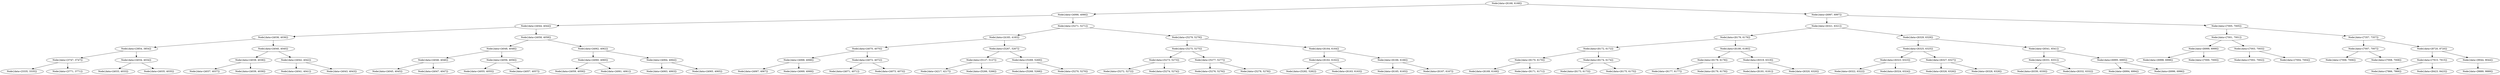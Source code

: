 digraph G{
1558374977 [label="Node{data=[6168, 6168]}"]
1558374977 -> 1289758893
1289758893 [label="Node{data=[4066, 4066]}"]
1289758893 -> 1924059098
1924059098 [label="Node{data=[4044, 4044]}"]
1924059098 -> 752745461
752745461 [label="Node{data=[4036, 4036]}"]
752745461 -> 1738980557
1738980557 [label="Node{data=[3854, 3854]}"]
1738980557 -> 718165460
718165460 [label="Node{data=[3747, 3747]}"]
718165460 -> 773492552
773492552 [label="Node{data=[3335, 3335]}"]
718165460 -> 1834732333
1834732333 [label="Node{data=[3771, 3771]}"]
1738980557 -> 1061765791
1061765791 [label="Node{data=[4034, 4034]}"]
1061765791 -> 1743896663
1743896663 [label="Node{data=[4033, 4033]}"]
1061765791 -> 501965614
501965614 [label="Node{data=[4035, 4035]}"]
752745461 -> 786088221
786088221 [label="Node{data=[4040, 4040]}"]
786088221 -> 1534206947
1534206947 [label="Node{data=[4038, 4038]}"]
1534206947 -> 845722530
845722530 [label="Node{data=[4037, 4037]}"]
1534206947 -> 1960596690
1960596690 [label="Node{data=[4039, 4039]}"]
786088221 -> 217489789
217489789 [label="Node{data=[4042, 4042]}"]
217489789 -> 1188161083
1188161083 [label="Node{data=[4041, 4041]}"]
217489789 -> 827566304
827566304 [label="Node{data=[4043, 4043]}"]
1924059098 -> 666829020
666829020 [label="Node{data=[4058, 4058]}"]
666829020 -> 511422495
511422495 [label="Node{data=[4048, 4048]}"]
511422495 -> 1473408469
1473408469 [label="Node{data=[4046, 4046]}"]
1473408469 -> 2078989159
2078989159 [label="Node{data=[4045, 4045]}"]
1473408469 -> 613190950
613190950 [label="Node{data=[4047, 4047]}"]
511422495 -> 1739860704
1739860704 [label="Node{data=[4056, 4056]}"]
1739860704 -> 600596230
600596230 [label="Node{data=[4055, 4055]}"]
1739860704 -> 248551931
248551931 [label="Node{data=[4057, 4057]}"]
666829020 -> 1324732602
1324732602 [label="Node{data=[4062, 4062]}"]
1324732602 -> 147853486
147853486 [label="Node{data=[4060, 4060]}"]
147853486 -> 1227184861
1227184861 [label="Node{data=[4059, 4059]}"]
147853486 -> 1127222595
1127222595 [label="Node{data=[4061, 4061]}"]
1324732602 -> 597718431
597718431 [label="Node{data=[4064, 4064]}"]
597718431 -> 738022437
738022437 [label="Node{data=[4063, 4063]}"]
597718431 -> 1215103029
1215103029 [label="Node{data=[4065, 4065]}"]
1289758893 -> 200562286
200562286 [label="Node{data=[5271, 5271]}"]
200562286 -> 727242242
727242242 [label="Node{data=[4183, 4183]}"]
727242242 -> 1782965040
1782965040 [label="Node{data=[4070, 4070]}"]
1782965040 -> 1250507493
1250507493 [label="Node{data=[4068, 4068]}"]
1250507493 -> 1667715836
1667715836 [label="Node{data=[4067, 4067]}"]
1250507493 -> 249716820
249716820 [label="Node{data=[4069, 4069]}"]
1782965040 -> 1266372315
1266372315 [label="Node{data=[4072, 4072]}"]
1266372315 -> 1210452803
1210452803 [label="Node{data=[4071, 4071]}"]
1266372315 -> 286212105
286212105 [label="Node{data=[4073, 4073]}"]
727242242 -> 208827068
208827068 [label="Node{data=[5267, 5267]}"]
208827068 -> 502196351
502196351 [label="Node{data=[5127, 5127]}"]
502196351 -> 1709872274
1709872274 [label="Node{data=[4217, 4217]}"]
502196351 -> 235835182
235835182 [label="Node{data=[5266, 5266]}"]
208827068 -> 293010369
293010369 [label="Node{data=[5269, 5269]}"]
293010369 -> 2066830464
2066830464 [label="Node{data=[5268, 5268]}"]
293010369 -> 1255018864
1255018864 [label="Node{data=[5270, 5270]}"]
200562286 -> 818118904
818118904 [label="Node{data=[5279, 5279]}"]
818118904 -> 374197714
374197714 [label="Node{data=[5275, 5275]}"]
374197714 -> 1730748111
1730748111 [label="Node{data=[5273, 5273]}"]
1730748111 -> 1574356683
1574356683 [label="Node{data=[5272, 5272]}"]
1730748111 -> 1908300233
1908300233 [label="Node{data=[5274, 5274]}"]
374197714 -> 157624689
157624689 [label="Node{data=[5277, 5277]}"]
157624689 -> 647332340
647332340 [label="Node{data=[5276, 5276]}"]
157624689 -> 1293871987
1293871987 [label="Node{data=[5278, 5278]}"]
818118904 -> 1324192520
1324192520 [label="Node{data=[6164, 6164]}"]
1324192520 -> 1851987205
1851987205 [label="Node{data=[6162, 6162]}"]
1851987205 -> 1693692700
1693692700 [label="Node{data=[5282, 5282]}"]
1851987205 -> 1586272642
1586272642 [label="Node{data=[6163, 6163]}"]
1324192520 -> 2094736520
2094736520 [label="Node{data=[6166, 6166]}"]
2094736520 -> 182897963
182897963 [label="Node{data=[6165, 6165]}"]
2094736520 -> 1945433144
1945433144 [label="Node{data=[6167, 6167]}"]
1558374977 -> 1225667405
1225667405 [label="Node{data=[6997, 6997]}"]
1225667405 -> 1825878400
1825878400 [label="Node{data=[6321, 6321]}"]
1825878400 -> 1348974244
1348974244 [label="Node{data=[6176, 6176]}"]
1348974244 -> 82234788
82234788 [label="Node{data=[6172, 6172]}"]
82234788 -> 1019871790
1019871790 [label="Node{data=[6170, 6170]}"]
1019871790 -> 1977351302
1977351302 [label="Node{data=[6169, 6169]}"]
1019871790 -> 417637903
417637903 [label="Node{data=[6171, 6171]}"]
82234788 -> 710787930
710787930 [label="Node{data=[6174, 6174]}"]
710787930 -> 1181380429
1181380429 [label="Node{data=[6173, 6173]}"]
710787930 -> 1820296394
1820296394 [label="Node{data=[6175, 6175]}"]
1348974244 -> 1368822676
1368822676 [label="Node{data=[6180, 6180]}"]
1368822676 -> 353754607
353754607 [label="Node{data=[6178, 6178]}"]
353754607 -> 9488391
9488391 [label="Node{data=[6177, 6177]}"]
353754607 -> 282678539
282678539 [label="Node{data=[6179, 6179]}"]
1368822676 -> 1974894263
1974894263 [label="Node{data=[6319, 6319]}"]
1974894263 -> 1324826443
1324826443 [label="Node{data=[6181, 6181]}"]
1974894263 -> 1210127970
1210127970 [label="Node{data=[6320, 6320]}"]
1825878400 -> 302670688
302670688 [label="Node{data=[6329, 6329]}"]
302670688 -> 1410327632
1410327632 [label="Node{data=[6325, 6325]}"]
1410327632 -> 603292925
603292925 [label="Node{data=[6323, 6323]}"]
603292925 -> 1663501543
1663501543 [label="Node{data=[6322, 6322]}"]
603292925 -> 578251392
578251392 [label="Node{data=[6324, 6324]}"]
1410327632 -> 158414842
158414842 [label="Node{data=[6327, 6327]}"]
158414842 -> 111974469
111974469 [label="Node{data=[6326, 6326]}"]
158414842 -> 1568126027
1568126027 [label="Node{data=[6328, 6328]}"]
302670688 -> 1145959951
1145959951 [label="Node{data=[6541, 6541]}"]
1145959951 -> 1149491099
1149491099 [label="Node{data=[6331, 6331]}"]
1149491099 -> 638517758
638517758 [label="Node{data=[6330, 6330]}"]
1149491099 -> 1178217624
1178217624 [label="Node{data=[6332, 6332]}"]
1145959951 -> 1844205534
1844205534 [label="Node{data=[6995, 6995]}"]
1844205534 -> 931752695
931752695 [label="Node{data=[6994, 6994]}"]
1844205534 -> 1767349513
1767349513 [label="Node{data=[6996, 6996]}"]
1225667405 -> 2124296791
2124296791 [label="Node{data=[7005, 7005]}"]
2124296791 -> 1908656381
1908656381 [label="Node{data=[7001, 7001]}"]
1908656381 -> 224512736
224512736 [label="Node{data=[6999, 6999]}"]
224512736 -> 1485545872
1485545872 [label="Node{data=[6998, 6998]}"]
224512736 -> 1460153436
1460153436 [label="Node{data=[7000, 7000]}"]
1908656381 -> 954438240
954438240 [label="Node{data=[7003, 7003]}"]
954438240 -> 1003911510
1003911510 [label="Node{data=[7002, 7002]}"]
954438240 -> 1045743773
1045743773 [label="Node{data=[7004, 7004]}"]
2124296791 -> 682129863
682129863 [label="Node{data=[7357, 7357]}"]
682129863 -> 209493536
209493536 [label="Node{data=[7007, 7007]}"]
209493536 -> 73947696
73947696 [label="Node{data=[7006, 7006]}"]
209493536 -> 476084736
476084736 [label="Node{data=[7008, 7008]}"]
682129863 -> 2003652106
2003652106 [label="Node{data=[8720, 8720]}"]
2003652106 -> 529023833
529023833 [label="Node{data=[7915, 7915]}"]
529023833 -> 1509372738
1509372738 [label="Node{data=[7866, 7866]}"]
529023833 -> 1188622854
1188622854 [label="Node{data=[8423, 8423]}"]
2003652106 -> 1532553673
1532553673 [label="Node{data=[9044, 9044]}"]
1532553673 -> 102234992
102234992 [label="Node{data=[9889, 9889]}"]
}